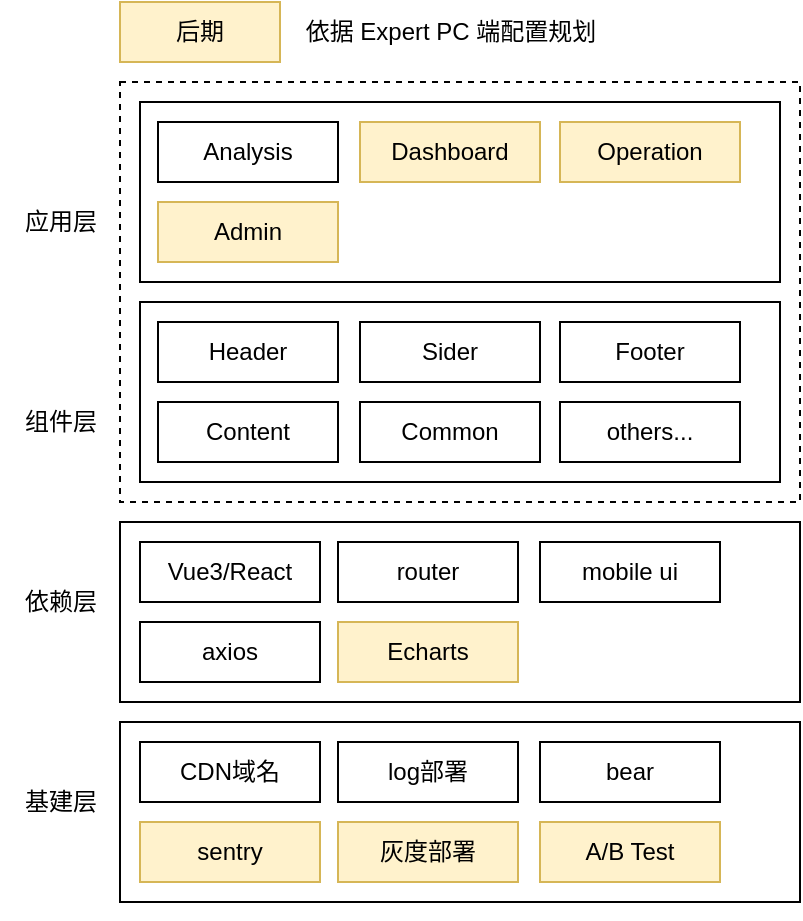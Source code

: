 <mxfile version="24.9.0">
  <diagram name="第 1 页" id="4p17llkU1-fAafdJqqrj">
    <mxGraphModel dx="994" dy="628" grid="1" gridSize="10" guides="1" tooltips="1" connect="1" arrows="1" fold="1" page="1" pageScale="1" pageWidth="827" pageHeight="1169" math="0" shadow="0">
      <root>
        <mxCell id="0" />
        <mxCell id="1" parent="0" />
        <mxCell id="zXeMXLcrbAgFzq79Mdhr-9" value="组件层" style="text;html=1;align=center;verticalAlign=middle;resizable=0;points=[];autosize=1;strokeColor=none;fillColor=none;" vertex="1" parent="1">
          <mxGeometry x="200" y="235" width="60" height="30" as="geometry" />
        </mxCell>
        <mxCell id="zXeMXLcrbAgFzq79Mdhr-10" style="edgeStyle=orthogonalEdgeStyle;rounded=0;orthogonalLoop=1;jettySize=auto;html=1;exitX=0.5;exitY=1;exitDx=0;exitDy=0;" edge="1" parent="1">
          <mxGeometry relative="1" as="geometry">
            <mxPoint x="430" y="290" as="sourcePoint" />
            <mxPoint x="430" y="290" as="targetPoint" />
          </mxGeometry>
        </mxCell>
        <mxCell id="zXeMXLcrbAgFzq79Mdhr-14" value="" style="rounded=0;whiteSpace=wrap;html=1;fillColor=none;" vertex="1" parent="1">
          <mxGeometry x="260" y="300" width="340" height="90" as="geometry" />
        </mxCell>
        <mxCell id="zXeMXLcrbAgFzq79Mdhr-15" value="依赖层" style="text;html=1;align=center;verticalAlign=middle;resizable=0;points=[];autosize=1;strokeColor=none;fillColor=none;" vertex="1" parent="1">
          <mxGeometry x="200" y="325" width="60" height="30" as="geometry" />
        </mxCell>
        <mxCell id="zXeMXLcrbAgFzq79Mdhr-16" style="edgeStyle=orthogonalEdgeStyle;rounded=0;orthogonalLoop=1;jettySize=auto;html=1;exitX=0.5;exitY=1;exitDx=0;exitDy=0;" edge="1" parent="1" source="zXeMXLcrbAgFzq79Mdhr-14" target="zXeMXLcrbAgFzq79Mdhr-14">
          <mxGeometry relative="1" as="geometry" />
        </mxCell>
        <mxCell id="zXeMXLcrbAgFzq79Mdhr-17" value="" style="rounded=0;whiteSpace=wrap;html=1;fillColor=none;" vertex="1" parent="1">
          <mxGeometry x="260" y="400" width="340" height="90" as="geometry" />
        </mxCell>
        <mxCell id="zXeMXLcrbAgFzq79Mdhr-18" value="基建层" style="text;html=1;align=center;verticalAlign=middle;resizable=0;points=[];autosize=1;strokeColor=none;fillColor=none;" vertex="1" parent="1">
          <mxGeometry x="200" y="425" width="60" height="30" as="geometry" />
        </mxCell>
        <mxCell id="zXeMXLcrbAgFzq79Mdhr-19" style="edgeStyle=orthogonalEdgeStyle;rounded=0;orthogonalLoop=1;jettySize=auto;html=1;exitX=0.5;exitY=1;exitDx=0;exitDy=0;" edge="1" parent="1" source="zXeMXLcrbAgFzq79Mdhr-17" target="zXeMXLcrbAgFzq79Mdhr-17">
          <mxGeometry relative="1" as="geometry" />
        </mxCell>
        <mxCell id="zXeMXLcrbAgFzq79Mdhr-20" value="CDN域名" style="rounded=0;whiteSpace=wrap;html=1;fillColor=none;" vertex="1" parent="1">
          <mxGeometry x="270" y="410" width="90" height="30" as="geometry" />
        </mxCell>
        <mxCell id="zXeMXLcrbAgFzq79Mdhr-21" value="灰度部署" style="rounded=0;whiteSpace=wrap;html=1;fillColor=#fff2cc;strokeColor=#d6b656;" vertex="1" parent="1">
          <mxGeometry x="369" y="450" width="90" height="30" as="geometry" />
        </mxCell>
        <mxCell id="zXeMXLcrbAgFzq79Mdhr-22" value="A/B Test" style="rounded=0;whiteSpace=wrap;html=1;fillColor=#fff2cc;strokeColor=#d6b656;" vertex="1" parent="1">
          <mxGeometry x="470" y="450" width="90" height="30" as="geometry" />
        </mxCell>
        <mxCell id="zXeMXLcrbAgFzq79Mdhr-23" value="sentry" style="rounded=0;whiteSpace=wrap;html=1;fillColor=#fff2cc;strokeColor=#d6b656;" vertex="1" parent="1">
          <mxGeometry x="270" y="450" width="90" height="30" as="geometry" />
        </mxCell>
        <mxCell id="zXeMXLcrbAgFzq79Mdhr-24" value="log部署" style="rounded=0;whiteSpace=wrap;html=1;fillColor=none;" vertex="1" parent="1">
          <mxGeometry x="369" y="410" width="90" height="30" as="geometry" />
        </mxCell>
        <mxCell id="zXeMXLcrbAgFzq79Mdhr-25" value="bear" style="rounded=0;whiteSpace=wrap;html=1;fillColor=none;" vertex="1" parent="1">
          <mxGeometry x="470" y="410" width="90" height="30" as="geometry" />
        </mxCell>
        <mxCell id="zXeMXLcrbAgFzq79Mdhr-26" value="Vue3/React" style="rounded=0;whiteSpace=wrap;html=1;fillColor=none;" vertex="1" parent="1">
          <mxGeometry x="270" y="310" width="90" height="30" as="geometry" />
        </mxCell>
        <mxCell id="zXeMXLcrbAgFzq79Mdhr-27" value="mobile ui" style="rounded=0;whiteSpace=wrap;html=1;fillColor=none;" vertex="1" parent="1">
          <mxGeometry x="470" y="310" width="90" height="30" as="geometry" />
        </mxCell>
        <mxCell id="zXeMXLcrbAgFzq79Mdhr-28" value="axios&lt;span style=&quot;color: rgba(0, 0, 0, 0); font-family: monospace; font-size: 0px; text-align: start; text-wrap-mode: nowrap;&quot;&gt;%3CmxGraphModel%3E%3Croot%3E%3CmxCell%20id%3D%220%22%2F%3E%3CmxCell%20id%3D%221%22%20parent%3D%220%22%2F%3E%3CmxCell%20id%3D%222%22%20value%3D%22A%2FB%20Test%22%20style%3D%22rounded%3D0%3BwhiteSpace%3Dwrap%3Bhtml%3D1%3BfillColor%3Dnone%3B%22%20vertex%3D%221%22%20parent%3D%221%22%3E%3CmxGeometry%20x%3D%22470%22%20y%3D%22400%22%20width%3D%2290%22%20height%3D%2230%22%20as%3D%22geometry%22%2F%3E%3C%2FmxCell%3E%3C%2Froot%3E%3C%2FmxGraphModel%3E&lt;/span&gt;" style="rounded=0;whiteSpace=wrap;html=1;fillColor=none;" vertex="1" parent="1">
          <mxGeometry x="270" y="350" width="90" height="30" as="geometry" />
        </mxCell>
        <mxCell id="zXeMXLcrbAgFzq79Mdhr-29" value="Echarts" style="rounded=0;whiteSpace=wrap;html=1;fillColor=#fff2cc;strokeColor=#d6b656;" vertex="1" parent="1">
          <mxGeometry x="369" y="350" width="90" height="30" as="geometry" />
        </mxCell>
        <mxCell id="zXeMXLcrbAgFzq79Mdhr-30" value="router" style="rounded=0;whiteSpace=wrap;html=1;fillColor=none;" vertex="1" parent="1">
          <mxGeometry x="369" y="310" width="90" height="30" as="geometry" />
        </mxCell>
        <mxCell id="zXeMXLcrbAgFzq79Mdhr-31" value="后期" style="rounded=0;whiteSpace=wrap;html=1;fillColor=#fff2cc;strokeColor=#d6b656;" vertex="1" parent="1">
          <mxGeometry x="260" y="40" width="80" height="30" as="geometry" />
        </mxCell>
        <mxCell id="zXeMXLcrbAgFzq79Mdhr-32" value="依据 Expert PC 端配置规划" style="text;html=1;align=center;verticalAlign=middle;resizable=0;points=[];autosize=1;strokeColor=none;fillColor=none;" vertex="1" parent="1">
          <mxGeometry x="340" y="40" width="170" height="30" as="geometry" />
        </mxCell>
        <mxCell id="zXeMXLcrbAgFzq79Mdhr-33" value="" style="rounded=0;whiteSpace=wrap;html=1;fillColor=none;dashed=1;" vertex="1" parent="1">
          <mxGeometry x="260" y="80" width="340" height="210" as="geometry" />
        </mxCell>
        <mxCell id="zXeMXLcrbAgFzq79Mdhr-34" value="应用层" style="text;html=1;align=center;verticalAlign=middle;resizable=0;points=[];autosize=1;strokeColor=none;fillColor=none;" vertex="1" parent="1">
          <mxGeometry x="200" y="135" width="60" height="30" as="geometry" />
        </mxCell>
        <mxCell id="zXeMXLcrbAgFzq79Mdhr-35" style="edgeStyle=orthogonalEdgeStyle;rounded=0;orthogonalLoop=1;jettySize=auto;html=1;exitX=0.5;exitY=1;exitDx=0;exitDy=0;" edge="1" parent="1" source="zXeMXLcrbAgFzq79Mdhr-33" target="zXeMXLcrbAgFzq79Mdhr-33">
          <mxGeometry relative="1" as="geometry" />
        </mxCell>
        <mxCell id="zXeMXLcrbAgFzq79Mdhr-40" value="Analysis" style="rounded=0;whiteSpace=wrap;html=1;fillColor=none;" vertex="1" parent="1">
          <mxGeometry x="279" y="100" width="90" height="30" as="geometry" />
        </mxCell>
        <mxCell id="zXeMXLcrbAgFzq79Mdhr-41" value="Dashboard" style="rounded=0;whiteSpace=wrap;html=1;fillColor=#fff2cc;strokeColor=#d6b656;" vertex="1" parent="1">
          <mxGeometry x="380" y="100" width="90" height="30" as="geometry" />
        </mxCell>
        <mxCell id="zXeMXLcrbAgFzq79Mdhr-42" value="Operation" style="rounded=0;whiteSpace=wrap;html=1;fillColor=#fff2cc;strokeColor=#d6b656;" vertex="1" parent="1">
          <mxGeometry x="480" y="100" width="90" height="30" as="geometry" />
        </mxCell>
        <mxCell id="zXeMXLcrbAgFzq79Mdhr-43" value="Admin" style="rounded=0;whiteSpace=wrap;html=1;fillColor=#fff2cc;strokeColor=#d6b656;" vertex="1" parent="1">
          <mxGeometry x="279" y="140" width="90" height="30" as="geometry" />
        </mxCell>
        <mxCell id="zXeMXLcrbAgFzq79Mdhr-46" value="" style="rounded=0;whiteSpace=wrap;html=1;fillColor=none;" vertex="1" parent="1">
          <mxGeometry x="270" y="90" width="320" height="90" as="geometry" />
        </mxCell>
        <mxCell id="zXeMXLcrbAgFzq79Mdhr-48" value="Header" style="rounded=0;whiteSpace=wrap;html=1;fillColor=none;" vertex="1" parent="1">
          <mxGeometry x="279" y="200" width="90" height="30" as="geometry" />
        </mxCell>
        <mxCell id="zXeMXLcrbAgFzq79Mdhr-50" value="Sider" style="rounded=0;whiteSpace=wrap;html=1;fillColor=none;" vertex="1" parent="1">
          <mxGeometry x="380" y="200" width="90" height="30" as="geometry" />
        </mxCell>
        <mxCell id="zXeMXLcrbAgFzq79Mdhr-51" value="Footer" style="rounded=0;whiteSpace=wrap;html=1;fillColor=none;" vertex="1" parent="1">
          <mxGeometry x="480" y="200" width="90" height="30" as="geometry" />
        </mxCell>
        <mxCell id="zXeMXLcrbAgFzq79Mdhr-52" value="Content" style="rounded=0;whiteSpace=wrap;html=1;fillColor=none;" vertex="1" parent="1">
          <mxGeometry x="279" y="240" width="90" height="30" as="geometry" />
        </mxCell>
        <mxCell id="zXeMXLcrbAgFzq79Mdhr-53" value="Common" style="rounded=0;whiteSpace=wrap;html=1;fillColor=none;" vertex="1" parent="1">
          <mxGeometry x="380" y="240" width="90" height="30" as="geometry" />
        </mxCell>
        <mxCell id="zXeMXLcrbAgFzq79Mdhr-54" value="others..." style="rounded=0;whiteSpace=wrap;html=1;fillColor=none;" vertex="1" parent="1">
          <mxGeometry x="480" y="240" width="90" height="30" as="geometry" />
        </mxCell>
        <mxCell id="zXeMXLcrbAgFzq79Mdhr-55" value="" style="rounded=0;whiteSpace=wrap;html=1;fillColor=none;" vertex="1" parent="1">
          <mxGeometry x="270" y="190" width="320" height="90" as="geometry" />
        </mxCell>
      </root>
    </mxGraphModel>
  </diagram>
</mxfile>
